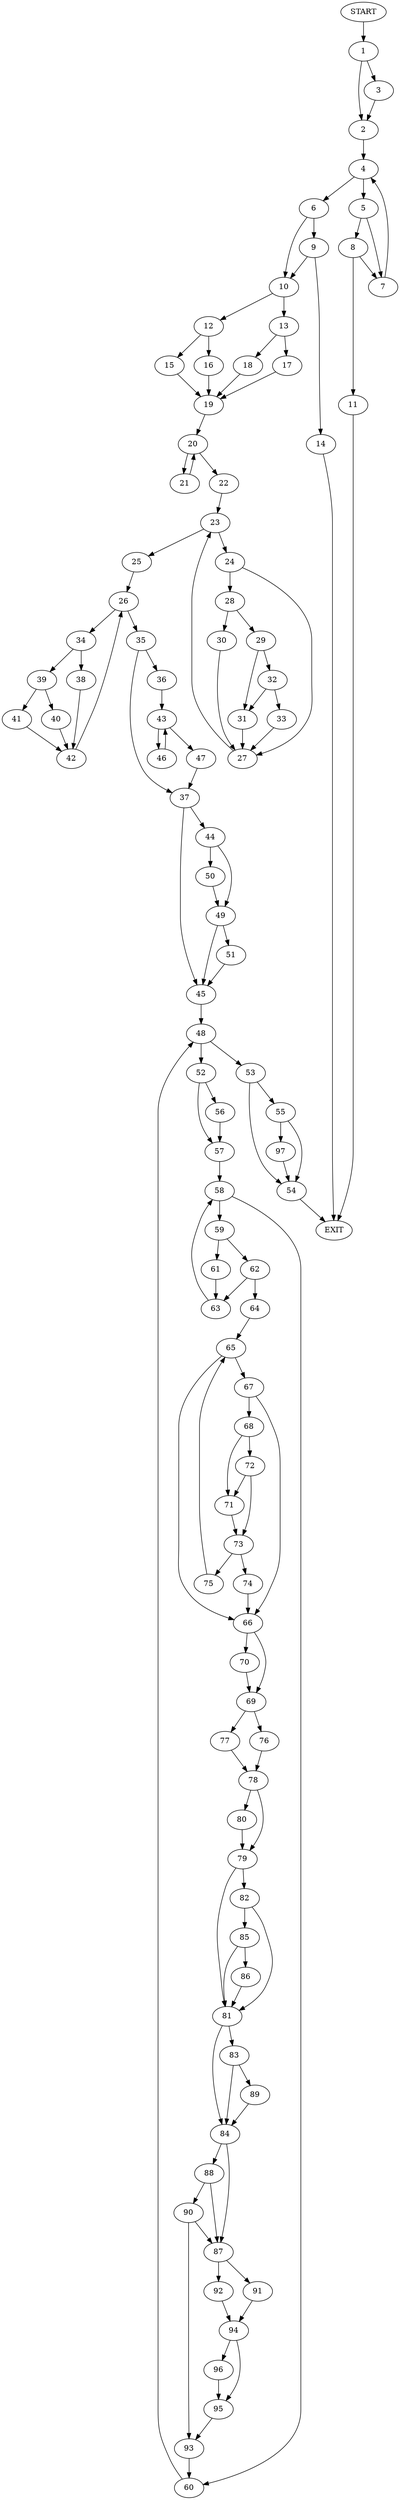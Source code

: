 digraph {
0 [label="START"]
98 [label="EXIT"]
0 -> 1
1 -> 2
1 -> 3
2 -> 4
3 -> 2
4 -> 5
4 -> 6
5 -> 7
5 -> 8
6 -> 9
6 -> 10
7 -> 4
8 -> 7
8 -> 11
11 -> 98
10 -> 12
10 -> 13
9 -> 14
9 -> 10
14 -> 98
12 -> 15
12 -> 16
13 -> 17
13 -> 18
17 -> 19
18 -> 19
19 -> 20
15 -> 19
16 -> 19
20 -> 21
20 -> 22
21 -> 20
22 -> 23
23 -> 24
23 -> 25
25 -> 26
24 -> 27
24 -> 28
27 -> 23
28 -> 29
28 -> 30
30 -> 27
29 -> 31
29 -> 32
31 -> 27
32 -> 33
32 -> 31
33 -> 27
26 -> 34
26 -> 35
35 -> 36
35 -> 37
34 -> 38
34 -> 39
39 -> 40
39 -> 41
38 -> 42
42 -> 26
40 -> 42
41 -> 42
36 -> 43
37 -> 44
37 -> 45
43 -> 46
43 -> 47
46 -> 43
47 -> 37
45 -> 48
44 -> 49
44 -> 50
49 -> 51
49 -> 45
50 -> 49
51 -> 45
48 -> 52
48 -> 53
53 -> 54
53 -> 55
52 -> 56
52 -> 57
57 -> 58
56 -> 57
58 -> 59
58 -> 60
59 -> 61
59 -> 62
60 -> 48
61 -> 63
62 -> 63
62 -> 64
63 -> 58
64 -> 65
65 -> 66
65 -> 67
67 -> 68
67 -> 66
66 -> 69
66 -> 70
68 -> 71
68 -> 72
72 -> 73
72 -> 71
71 -> 73
73 -> 74
73 -> 75
75 -> 65
74 -> 66
69 -> 76
69 -> 77
70 -> 69
76 -> 78
77 -> 78
78 -> 79
78 -> 80
79 -> 81
79 -> 82
80 -> 79
81 -> 83
81 -> 84
82 -> 81
82 -> 85
85 -> 81
85 -> 86
86 -> 81
84 -> 87
84 -> 88
83 -> 89
83 -> 84
89 -> 84
88 -> 87
88 -> 90
87 -> 91
87 -> 92
90 -> 87
90 -> 93
93 -> 60
91 -> 94
92 -> 94
94 -> 95
94 -> 96
95 -> 93
96 -> 95
54 -> 98
55 -> 54
55 -> 97
97 -> 54
}
